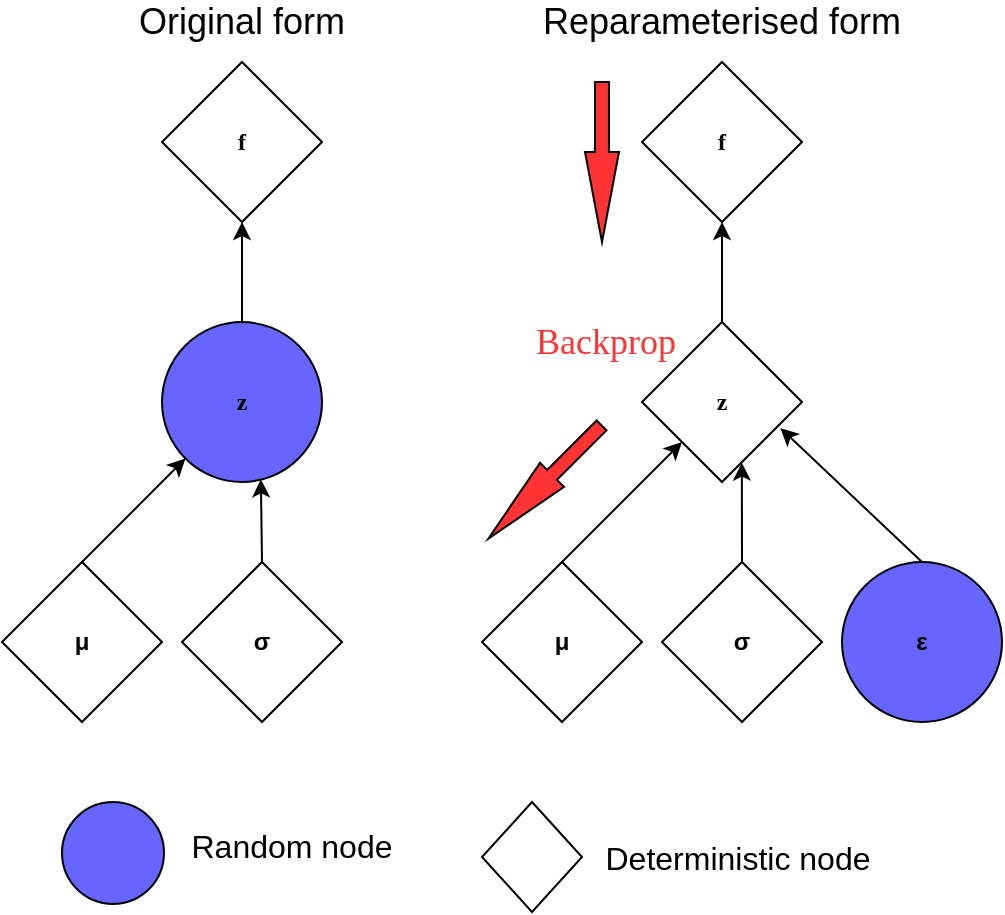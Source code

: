 <mxfile version="10.6.6" type="device"><diagram id="Vgv1FPbIjxovul2R5_qB" name="Page-1"><mxGraphModel dx="1327" dy="727" grid="1" gridSize="10" guides="1" tooltips="1" connect="1" arrows="1" fold="1" page="1" pageScale="1" pageWidth="850" pageHeight="1100" math="0" shadow="0"><root><mxCell id="0"/><mxCell id="1" parent="0"/><mxCell id="6iUJJJwhN9rRqNPB-cb9-1" value="&lt;b&gt;&lt;font face=&quot;Times New Roman&quot;&gt;f&lt;/font&gt;&lt;/b&gt;" style="rhombus;whiteSpace=wrap;html=1;" parent="1" vertex="1"><mxGeometry x="260" y="260" width="80" height="80" as="geometry"/></mxCell><mxCell id="6iUJJJwhN9rRqNPB-cb9-2" value="&lt;font face=&quot;Times New Roman&quot;&gt;&lt;b&gt;z&lt;/b&gt;&lt;/font&gt;" style="ellipse;whiteSpace=wrap;html=1;aspect=fixed;fillColor=#6666FF;" parent="1" vertex="1"><mxGeometry x="260" y="390" width="80" height="80" as="geometry"/></mxCell><mxCell id="6iUJJJwhN9rRqNPB-cb9-3" value="" style="endArrow=classic;html=1;entryX=0.5;entryY=1;entryDx=0;entryDy=0;" parent="1" source="6iUJJJwhN9rRqNPB-cb9-2" target="6iUJJJwhN9rRqNPB-cb9-1" edge="1"><mxGeometry width="50" height="50" relative="1" as="geometry"><mxPoint x="300" y="460" as="sourcePoint"/><mxPoint x="350" y="410" as="targetPoint"/></mxGeometry></mxCell><mxCell id="6iUJJJwhN9rRqNPB-cb9-4" value="&lt;b&gt;μ&lt;/b&gt;" style="rhombus;whiteSpace=wrap;html=1;fillColor=#FFFFFF;" parent="1" vertex="1"><mxGeometry x="180" y="510" width="80" height="80" as="geometry"/></mxCell><mxCell id="6iUJJJwhN9rRqNPB-cb9-5" value="" style="endArrow=classic;html=1;exitX=0.5;exitY=0;exitDx=0;exitDy=0;" parent="1" source="6iUJJJwhN9rRqNPB-cb9-4" target="6iUJJJwhN9rRqNPB-cb9-2" edge="1"><mxGeometry width="50" height="50" relative="1" as="geometry"><mxPoint x="200" y="510" as="sourcePoint"/><mxPoint x="250" y="460" as="targetPoint"/></mxGeometry></mxCell><mxCell id="6iUJJJwhN9rRqNPB-cb9-7" value="&lt;span&gt;&lt;b&gt;σ&lt;/b&gt;&lt;/span&gt;&lt;br&gt;" style="rhombus;whiteSpace=wrap;html=1;fillColor=#FFFFFF;" parent="1" vertex="1"><mxGeometry x="270" y="510" width="80" height="80" as="geometry"/></mxCell><mxCell id="6iUJJJwhN9rRqNPB-cb9-11" value="" style="endArrow=classic;html=1;exitX=0.5;exitY=0;exitDx=0;exitDy=0;entryX=0.618;entryY=0.983;entryDx=0;entryDy=0;entryPerimeter=0;" parent="1" source="6iUJJJwhN9rRqNPB-cb9-7" target="6iUJJJwhN9rRqNPB-cb9-2" edge="1"><mxGeometry width="50" height="50" relative="1" as="geometry"><mxPoint x="300" y="510" as="sourcePoint"/><mxPoint x="310" y="467" as="targetPoint"/></mxGeometry></mxCell><mxCell id="6iUJJJwhN9rRqNPB-cb9-12" value="&lt;b&gt;&lt;font face=&quot;Times New Roman&quot;&gt;f&lt;/font&gt;&lt;/b&gt;" style="rhombus;whiteSpace=wrap;html=1;" parent="1" vertex="1"><mxGeometry x="500" y="260" width="80" height="80" as="geometry"/></mxCell><mxCell id="6iUJJJwhN9rRqNPB-cb9-14" value="" style="endArrow=classic;html=1;entryX=0.5;entryY=1;entryDx=0;entryDy=0;" parent="1" target="6iUJJJwhN9rRqNPB-cb9-12" edge="1"><mxGeometry width="50" height="50" relative="1" as="geometry"><mxPoint x="540" y="390" as="sourcePoint"/><mxPoint x="590" y="410" as="targetPoint"/></mxGeometry></mxCell><mxCell id="6iUJJJwhN9rRqNPB-cb9-15" value="&lt;b&gt;μ&lt;/b&gt;" style="rhombus;whiteSpace=wrap;html=1;fillColor=#FFFFFF;" parent="1" vertex="1"><mxGeometry x="420" y="510" width="80" height="80" as="geometry"/></mxCell><mxCell id="6iUJJJwhN9rRqNPB-cb9-16" value="" style="endArrow=classic;html=1;exitX=0.5;exitY=0;exitDx=0;exitDy=0;entryX=0;entryY=1;entryDx=0;entryDy=0;" parent="1" source="6iUJJJwhN9rRqNPB-cb9-15" target="6iUJJJwhN9rRqNPB-cb9-19" edge="1"><mxGeometry width="50" height="50" relative="1" as="geometry"><mxPoint x="440" y="510" as="sourcePoint"/><mxPoint x="511.864" y="458.432" as="targetPoint"/></mxGeometry></mxCell><mxCell id="6iUJJJwhN9rRqNPB-cb9-17" value="&lt;span&gt;&lt;b&gt;σ&lt;/b&gt;&lt;/span&gt;&lt;br&gt;" style="rhombus;whiteSpace=wrap;html=1;fillColor=#FFFFFF;" parent="1" vertex="1"><mxGeometry x="510" y="510" width="80" height="80" as="geometry"/></mxCell><mxCell id="6iUJJJwhN9rRqNPB-cb9-18" value="" style="endArrow=classic;html=1;exitX=0.5;exitY=0;exitDx=0;exitDy=0;entryX=0.624;entryY=0.879;entryDx=0;entryDy=0;entryPerimeter=0;" parent="1" source="6iUJJJwhN9rRqNPB-cb9-17" target="6iUJJJwhN9rRqNPB-cb9-19" edge="1"><mxGeometry width="50" height="50" relative="1" as="geometry"><mxPoint x="540" y="510" as="sourcePoint"/><mxPoint x="549.5" y="468.333" as="targetPoint"/></mxGeometry></mxCell><mxCell id="6iUJJJwhN9rRqNPB-cb9-19" value="&lt;b&gt;&lt;font face=&quot;Times New Roman&quot;&gt;z&lt;/font&gt;&lt;/b&gt;" style="rhombus;whiteSpace=wrap;html=1;fillColor=#FFFFFF;" parent="1" vertex="1"><mxGeometry x="500" y="390" width="80" height="80" as="geometry"/></mxCell><mxCell id="6iUJJJwhN9rRqNPB-cb9-20" value="&lt;span&gt;&lt;b&gt;ε&lt;/b&gt;&lt;/span&gt;&lt;br&gt;" style="ellipse;whiteSpace=wrap;html=1;aspect=fixed;fillColor=#6666FF;" parent="1" vertex="1"><mxGeometry x="600" y="510" width="80" height="80" as="geometry"/></mxCell><mxCell id="6iUJJJwhN9rRqNPB-cb9-21" value="" style="endArrow=classic;html=1;exitX=0.5;exitY=0;exitDx=0;exitDy=0;entryX=0.865;entryY=0.663;entryDx=0;entryDy=0;entryPerimeter=0;" parent="1" source="6iUJJJwhN9rRqNPB-cb9-20" target="6iUJJJwhN9rRqNPB-cb9-19" edge="1"><mxGeometry width="50" height="50" relative="1" as="geometry"><mxPoint x="180" y="660" as="sourcePoint"/><mxPoint x="580" y="450" as="targetPoint"/></mxGeometry></mxCell><mxCell id="6iUJJJwhN9rRqNPB-cb9-22" value="" style="ellipse;whiteSpace=wrap;html=1;aspect=fixed;fillColor=#6666FF;" parent="1" vertex="1"><mxGeometry x="210" y="630" width="51" height="51" as="geometry"/></mxCell><mxCell id="6iUJJJwhN9rRqNPB-cb9-23" value="" style="rhombus;whiteSpace=wrap;html=1;fillColor=#FFFFFF;" parent="1" vertex="1"><mxGeometry x="420" y="630" width="50" height="55" as="geometry"/></mxCell><mxCell id="6iUJJJwhN9rRqNPB-cb9-24" value="&lt;font style=&quot;font-size: 16px&quot;&gt;Random node&lt;/font&gt;" style="text;html=1;strokeColor=none;fillColor=none;align=center;verticalAlign=middle;whiteSpace=wrap;rounded=0;fontSize=16;" parent="1" vertex="1"><mxGeometry x="270" y="643" width="110" height="18" as="geometry"/></mxCell><mxCell id="6iUJJJwhN9rRqNPB-cb9-25" value="&lt;font style=&quot;font-size: 16px&quot;&gt;Deterministic node&lt;/font&gt;" style="text;html=1;strokeColor=none;fillColor=none;align=center;verticalAlign=middle;whiteSpace=wrap;rounded=0;" parent="1" vertex="1"><mxGeometry x="477.5" y="650" width="140" height="15" as="geometry"/></mxCell><mxCell id="6iUJJJwhN9rRqNPB-cb9-26" value="&lt;font style=&quot;font-size: 18px&quot;&gt;Original form&lt;/font&gt;" style="text;html=1;strokeColor=none;fillColor=none;align=center;verticalAlign=middle;whiteSpace=wrap;rounded=0;" parent="1" vertex="1"><mxGeometry x="245" y="230" width="110" height="20" as="geometry"/></mxCell><mxCell id="6iUJJJwhN9rRqNPB-cb9-29" value="&lt;span style=&quot;font-size: 18px&quot;&gt;Reparameterised form&lt;/span&gt;" style="text;html=1;strokeColor=none;fillColor=none;align=center;verticalAlign=middle;whiteSpace=wrap;rounded=0;" parent="1" vertex="1"><mxGeometry x="400" y="230" width="280" height="20" as="geometry"/></mxCell><mxCell id="ilP8Q4uYdLRdgK_i0KW8-1" value="" style="html=1;shadow=0;dashed=0;align=center;verticalAlign=middle;shape=mxgraph.arrows2.arrow;dy=0.59;dx=45;direction=south;notch=0;fillColor=#FF3333;" vertex="1" parent="1"><mxGeometry x="471.5" y="270" width="17" height="80" as="geometry"/></mxCell><mxCell id="ilP8Q4uYdLRdgK_i0KW8-4" value="" style="html=1;shadow=0;dashed=0;align=center;verticalAlign=middle;shape=mxgraph.arrows2.arrow;dy=0.59;dx=45;direction=south;notch=0;fillColor=#FF3333;rotation=45;" vertex="1" parent="1"><mxGeometry x="443" y="430" width="17" height="80" as="geometry"/></mxCell><mxCell id="ilP8Q4uYdLRdgK_i0KW8-5" value="&lt;font face=&quot;Times New Roman&quot; style=&quot;font-size: 18px&quot; color=&quot;#ff3333&quot;&gt;Backprop&lt;/font&gt;" style="text;html=1;strokeColor=none;fillColor=none;align=center;verticalAlign=middle;whiteSpace=wrap;rounded=0;" vertex="1" parent="1"><mxGeometry x="451.5" y="390" width="60" height="20" as="geometry"/></mxCell></root></mxGraphModel></diagram></mxfile>